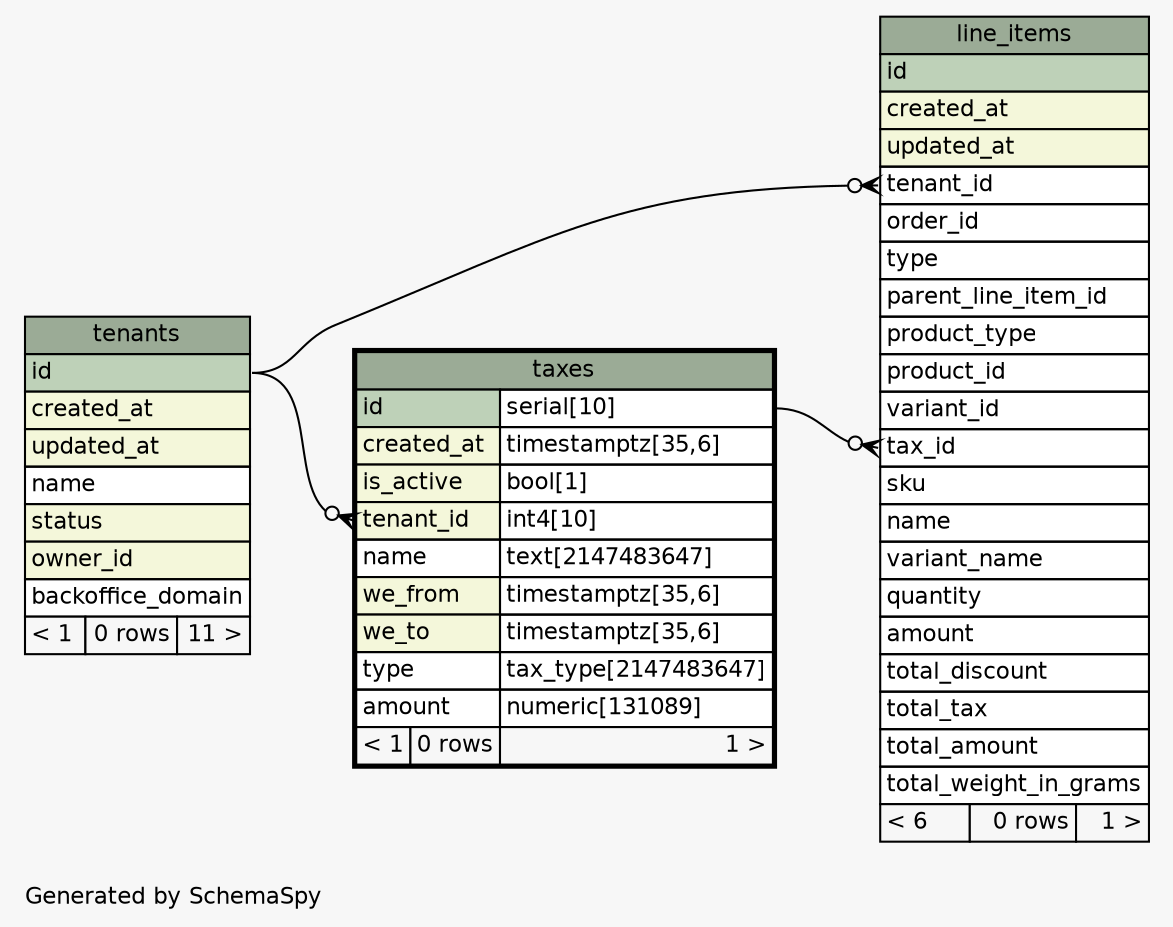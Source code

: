 // dot 2.38.0 on Mac OS X 10.11.3
// SchemaSpy rev 590
digraph "oneDegreeRelationshipsDiagram" {
  graph [
    rankdir="RL"
    bgcolor="#f7f7f7"
    label="\nGenerated by SchemaSpy"
    labeljust="l"
    nodesep="0.18"
    ranksep="0.46"
    fontname="Helvetica"
    fontsize="11"
  ];
  node [
    fontname="Helvetica"
    fontsize="11"
    shape="plaintext"
  ];
  edge [
    arrowsize="0.8"
  ];
  "line_items":"tax_id":w -> "taxes":"id.type":e [arrowhead=none dir=back arrowtail=crowodot];
  "line_items":"tenant_id":w -> "tenants":"id":e [arrowhead=none dir=back arrowtail=crowodot];
  "taxes":"tenant_id":w -> "tenants":"id":e [arrowhead=none dir=back arrowtail=crowodot];
  "line_items" [
    label=<
    <TABLE BORDER="0" CELLBORDER="1" CELLSPACING="0" BGCOLOR="#ffffff">
      <TR><TD COLSPAN="3" BGCOLOR="#9bab96" ALIGN="CENTER">line_items</TD></TR>
      <TR><TD PORT="id" COLSPAN="3" BGCOLOR="#bed1b8" ALIGN="LEFT">id</TD></TR>
      <TR><TD PORT="created_at" COLSPAN="3" BGCOLOR="#f4f7da" ALIGN="LEFT">created_at</TD></TR>
      <TR><TD PORT="updated_at" COLSPAN="3" BGCOLOR="#f4f7da" ALIGN="LEFT">updated_at</TD></TR>
      <TR><TD PORT="tenant_id" COLSPAN="3" ALIGN="LEFT">tenant_id</TD></TR>
      <TR><TD PORT="order_id" COLSPAN="3" ALIGN="LEFT">order_id</TD></TR>
      <TR><TD PORT="type" COLSPAN="3" ALIGN="LEFT">type</TD></TR>
      <TR><TD PORT="parent_line_item_id" COLSPAN="3" ALIGN="LEFT">parent_line_item_id</TD></TR>
      <TR><TD PORT="product_type" COLSPAN="3" ALIGN="LEFT">product_type</TD></TR>
      <TR><TD PORT="product_id" COLSPAN="3" ALIGN="LEFT">product_id</TD></TR>
      <TR><TD PORT="variant_id" COLSPAN="3" ALIGN="LEFT">variant_id</TD></TR>
      <TR><TD PORT="tax_id" COLSPAN="3" ALIGN="LEFT">tax_id</TD></TR>
      <TR><TD PORT="sku" COLSPAN="3" ALIGN="LEFT">sku</TD></TR>
      <TR><TD PORT="name" COLSPAN="3" ALIGN="LEFT">name</TD></TR>
      <TR><TD PORT="variant_name" COLSPAN="3" ALIGN="LEFT">variant_name</TD></TR>
      <TR><TD PORT="quantity" COLSPAN="3" ALIGN="LEFT">quantity</TD></TR>
      <TR><TD PORT="amount" COLSPAN="3" ALIGN="LEFT">amount</TD></TR>
      <TR><TD PORT="total_discount" COLSPAN="3" ALIGN="LEFT">total_discount</TD></TR>
      <TR><TD PORT="total_tax" COLSPAN="3" ALIGN="LEFT">total_tax</TD></TR>
      <TR><TD PORT="total_amount" COLSPAN="3" ALIGN="LEFT">total_amount</TD></TR>
      <TR><TD PORT="total_weight_in_grams" COLSPAN="3" ALIGN="LEFT">total_weight_in_grams</TD></TR>
      <TR><TD ALIGN="LEFT" BGCOLOR="#f7f7f7">&lt; 6</TD><TD ALIGN="RIGHT" BGCOLOR="#f7f7f7">0 rows</TD><TD ALIGN="RIGHT" BGCOLOR="#f7f7f7">1 &gt;</TD></TR>
    </TABLE>>
    URL="line_items.html"
    tooltip="line_items"
  ];
  "taxes" [
    label=<
    <TABLE BORDER="2" CELLBORDER="1" CELLSPACING="0" BGCOLOR="#ffffff">
      <TR><TD COLSPAN="3" BGCOLOR="#9bab96" ALIGN="CENTER">taxes</TD></TR>
      <TR><TD PORT="id" COLSPAN="2" BGCOLOR="#bed1b8" ALIGN="LEFT">id</TD><TD PORT="id.type" ALIGN="LEFT">serial[10]</TD></TR>
      <TR><TD PORT="created_at" COLSPAN="2" BGCOLOR="#f4f7da" ALIGN="LEFT">created_at</TD><TD PORT="created_at.type" ALIGN="LEFT">timestamptz[35,6]</TD></TR>
      <TR><TD PORT="is_active" COLSPAN="2" BGCOLOR="#f4f7da" ALIGN="LEFT">is_active</TD><TD PORT="is_active.type" ALIGN="LEFT">bool[1]</TD></TR>
      <TR><TD PORT="tenant_id" COLSPAN="2" BGCOLOR="#f4f7da" ALIGN="LEFT">tenant_id</TD><TD PORT="tenant_id.type" ALIGN="LEFT">int4[10]</TD></TR>
      <TR><TD PORT="name" COLSPAN="2" ALIGN="LEFT">name</TD><TD PORT="name.type" ALIGN="LEFT">text[2147483647]</TD></TR>
      <TR><TD PORT="we_from" COLSPAN="2" BGCOLOR="#f4f7da" ALIGN="LEFT">we_from</TD><TD PORT="we_from.type" ALIGN="LEFT">timestamptz[35,6]</TD></TR>
      <TR><TD PORT="we_to" COLSPAN="2" BGCOLOR="#f4f7da" ALIGN="LEFT">we_to</TD><TD PORT="we_to.type" ALIGN="LEFT">timestamptz[35,6]</TD></TR>
      <TR><TD PORT="type" COLSPAN="2" ALIGN="LEFT">type</TD><TD PORT="type.type" ALIGN="LEFT">tax_type[2147483647]</TD></TR>
      <TR><TD PORT="amount" COLSPAN="2" ALIGN="LEFT">amount</TD><TD PORT="amount.type" ALIGN="LEFT">numeric[131089]</TD></TR>
      <TR><TD ALIGN="LEFT" BGCOLOR="#f7f7f7">&lt; 1</TD><TD ALIGN="RIGHT" BGCOLOR="#f7f7f7">0 rows</TD><TD ALIGN="RIGHT" BGCOLOR="#f7f7f7">1 &gt;</TD></TR>
    </TABLE>>
    URL="taxes.html"
    tooltip="taxes"
  ];
  "tenants" [
    label=<
    <TABLE BORDER="0" CELLBORDER="1" CELLSPACING="0" BGCOLOR="#ffffff">
      <TR><TD COLSPAN="3" BGCOLOR="#9bab96" ALIGN="CENTER">tenants</TD></TR>
      <TR><TD PORT="id" COLSPAN="3" BGCOLOR="#bed1b8" ALIGN="LEFT">id</TD></TR>
      <TR><TD PORT="created_at" COLSPAN="3" BGCOLOR="#f4f7da" ALIGN="LEFT">created_at</TD></TR>
      <TR><TD PORT="updated_at" COLSPAN="3" BGCOLOR="#f4f7da" ALIGN="LEFT">updated_at</TD></TR>
      <TR><TD PORT="name" COLSPAN="3" ALIGN="LEFT">name</TD></TR>
      <TR><TD PORT="status" COLSPAN="3" BGCOLOR="#f4f7da" ALIGN="LEFT">status</TD></TR>
      <TR><TD PORT="owner_id" COLSPAN="3" BGCOLOR="#f4f7da" ALIGN="LEFT">owner_id</TD></TR>
      <TR><TD PORT="backoffice_domain" COLSPAN="3" ALIGN="LEFT">backoffice_domain</TD></TR>
      <TR><TD ALIGN="LEFT" BGCOLOR="#f7f7f7">&lt; 1</TD><TD ALIGN="RIGHT" BGCOLOR="#f7f7f7">0 rows</TD><TD ALIGN="RIGHT" BGCOLOR="#f7f7f7">11 &gt;</TD></TR>
    </TABLE>>
    URL="tenants.html"
    tooltip="tenants"
  ];
}
